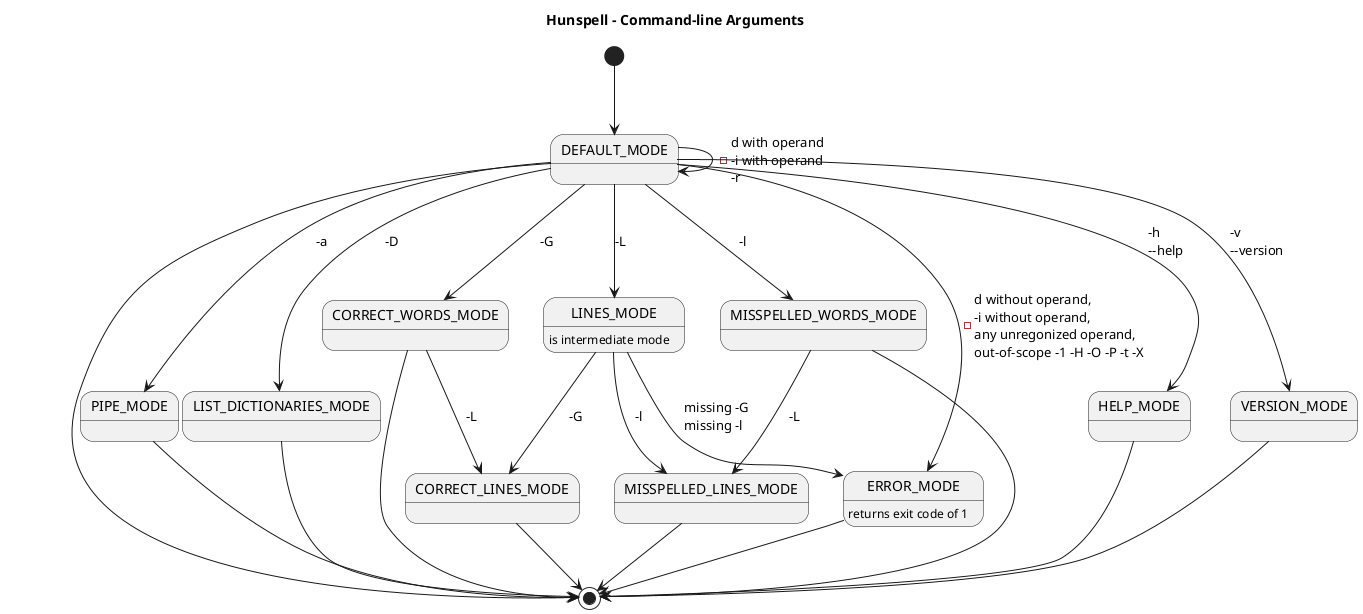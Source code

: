 @startuml

title Hunspell - Command-line Arguments

[*] --> DEFAULT_MODE

DEFAULT_MODE --> DEFAULT_MODE : -d with operand\l-i with operand\l-r
DEFAULT_MODE --> [*]

DEFAULT_MODE --> PIPE_MODE : -a
PIPE_MODE --> [*]

DEFAULT_MODE --> LIST_DICTIONARIES_MODE : -D
LIST_DICTIONARIES_MODE --> [*]

DEFAULT_MODE --> CORRECT_WORDS_MODE : -G
CORRECT_WORDS_MODE --> CORRECT_LINES_MODE : -L
CORRECT_WORDS_MODE --> [*]
CORRECT_LINES_MODE --> [*]

DEFAULT_MODE --> MISSPELLED_WORDS_MODE : -l
MISSPELLED_WORDS_MODE --> MISSPELLED_LINES_MODE : -L
MISSPELLED_LINES_MODE --> [*]
MISSPELLED_WORDS_MODE --> [*]

DEFAULT_MODE --> LINES_MODE : -L
LINES_MODE : is intermediate mode
LINES_MODE --> CORRECT_LINES_MODE : -G
LINES_MODE --> MISSPELLED_LINES_MODE : -l
LINES_MODE --> ERROR_MODE : missing -G\lmissing -l

DEFAULT_MODE --> HELP_MODE : -h\l--help
HELP_MODE --> [*]

DEFAULT_MODE --> VERSION_MODE : -v\l--version
VERSION_MODE --> [*]

DEFAULT_MODE --> ERROR_MODE : -d without operand,\l-i without operand,\lany unregonized operand,\lout-of-scope -1 -H -O -P -t -X
ERROR_MODE --> [*]
ERROR_MODE : returns exit code of 1

@enduml
